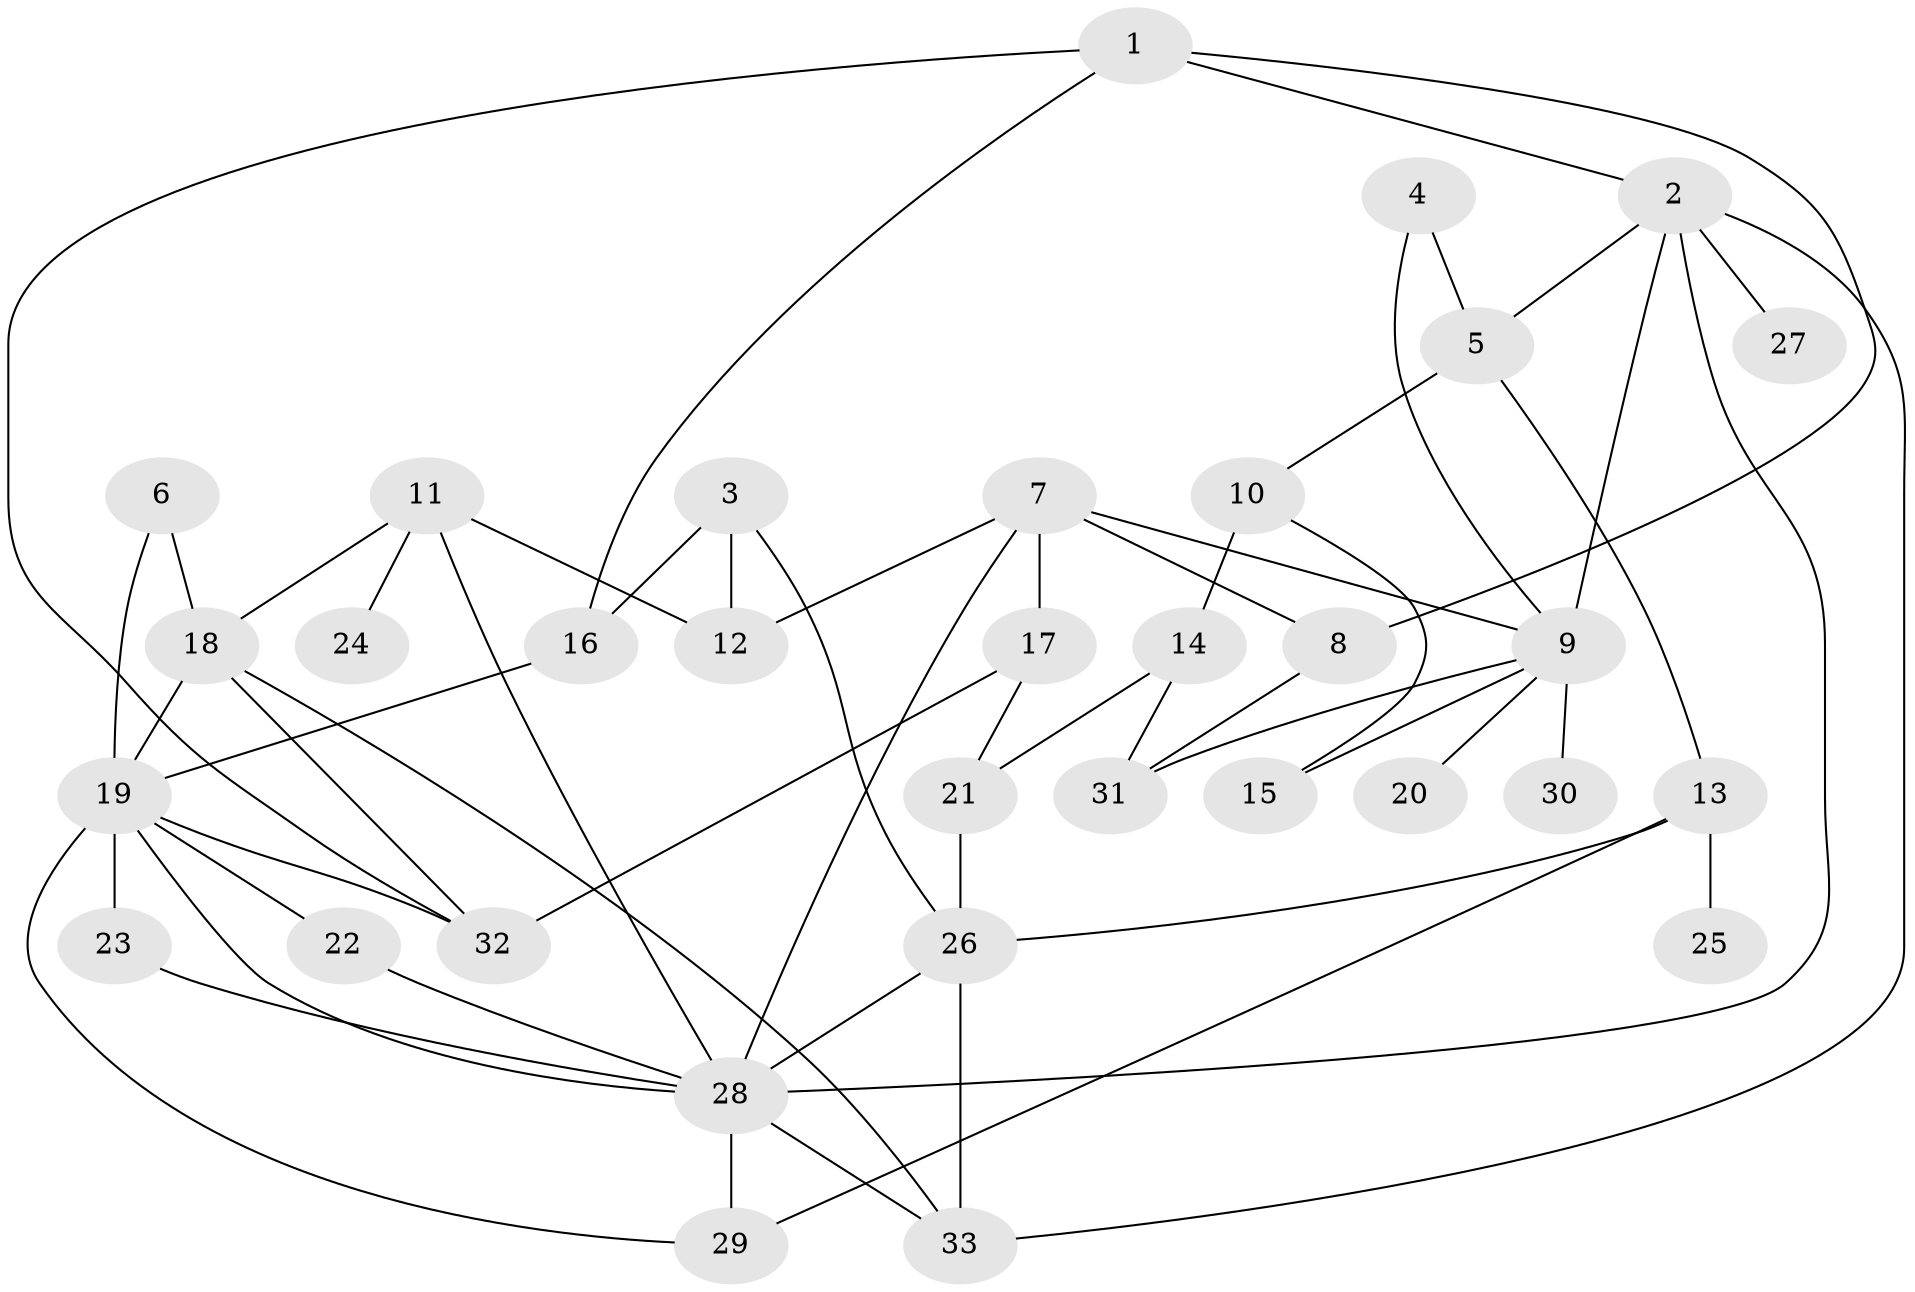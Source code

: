 // original degree distribution, {5: 0.06060606060606061, 4: 0.15151515151515152, 7: 0.045454545454545456, 3: 0.24242424242424243, 6: 0.030303030303030304, 2: 0.30303030303030304, 1: 0.16666666666666666}
// Generated by graph-tools (version 1.1) at 2025/49/03/09/25 03:49:24]
// undirected, 33 vertices, 57 edges
graph export_dot {
graph [start="1"]
  node [color=gray90,style=filled];
  1;
  2;
  3;
  4;
  5;
  6;
  7;
  8;
  9;
  10;
  11;
  12;
  13;
  14;
  15;
  16;
  17;
  18;
  19;
  20;
  21;
  22;
  23;
  24;
  25;
  26;
  27;
  28;
  29;
  30;
  31;
  32;
  33;
  1 -- 2 [weight=1.0];
  1 -- 8 [weight=1.0];
  1 -- 16 [weight=1.0];
  1 -- 32 [weight=1.0];
  2 -- 5 [weight=1.0];
  2 -- 9 [weight=1.0];
  2 -- 27 [weight=1.0];
  2 -- 28 [weight=1.0];
  2 -- 33 [weight=2.0];
  3 -- 12 [weight=1.0];
  3 -- 16 [weight=1.0];
  3 -- 26 [weight=1.0];
  4 -- 5 [weight=1.0];
  4 -- 9 [weight=1.0];
  5 -- 10 [weight=1.0];
  5 -- 13 [weight=1.0];
  6 -- 18 [weight=1.0];
  6 -- 19 [weight=1.0];
  7 -- 8 [weight=1.0];
  7 -- 9 [weight=1.0];
  7 -- 12 [weight=1.0];
  7 -- 17 [weight=1.0];
  7 -- 28 [weight=1.0];
  8 -- 31 [weight=1.0];
  9 -- 15 [weight=1.0];
  9 -- 20 [weight=1.0];
  9 -- 30 [weight=1.0];
  9 -- 31 [weight=1.0];
  10 -- 14 [weight=1.0];
  10 -- 15 [weight=1.0];
  11 -- 12 [weight=1.0];
  11 -- 18 [weight=1.0];
  11 -- 24 [weight=1.0];
  11 -- 28 [weight=1.0];
  13 -- 25 [weight=1.0];
  13 -- 26 [weight=1.0];
  13 -- 29 [weight=1.0];
  14 -- 21 [weight=1.0];
  14 -- 31 [weight=1.0];
  16 -- 19 [weight=1.0];
  17 -- 21 [weight=1.0];
  17 -- 32 [weight=1.0];
  18 -- 19 [weight=1.0];
  18 -- 32 [weight=1.0];
  18 -- 33 [weight=1.0];
  19 -- 22 [weight=1.0];
  19 -- 23 [weight=1.0];
  19 -- 28 [weight=1.0];
  19 -- 29 [weight=1.0];
  19 -- 32 [weight=1.0];
  21 -- 26 [weight=2.0];
  22 -- 28 [weight=1.0];
  23 -- 28 [weight=1.0];
  26 -- 28 [weight=2.0];
  26 -- 33 [weight=1.0];
  28 -- 29 [weight=1.0];
  28 -- 33 [weight=1.0];
}
